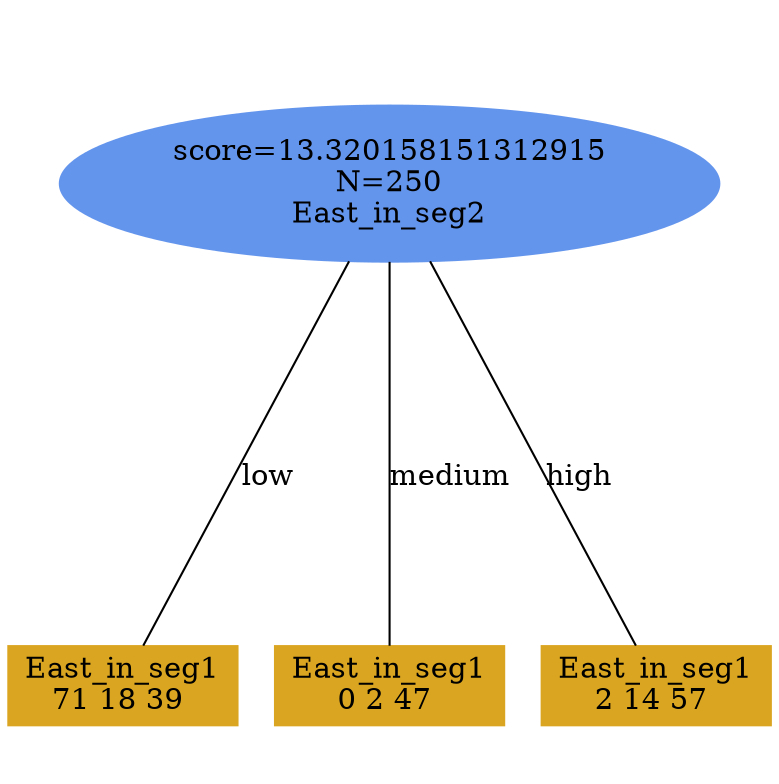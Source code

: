 digraph "DD" {
size = "7.5,10"
ratio=1.0;
center = true;
edge [dir = none];
{ rank = same; node [shape=ellipse, style=filled, color=cornflowerblue];"2611" [label="score=13.320158151312915\nN=250\nEast_in_seg2"];}
{ rank = same; node [shape=box, style=filled, color=goldenrod];"2612" [label="East_in_seg1\n71 18 39 "];}
{ rank = same; node [shape=box, style=filled, color=goldenrod];"2613" [label="East_in_seg1\n0 2 47 "];}
{ rank = same; node [shape=box, style=filled, color=goldenrod];"2614" [label="East_in_seg1\n2 14 57 "];}
"2611" -> "2612" [label = "low"];
"2611" -> "2613" [label = "medium"];
"2611" -> "2614" [label = "high"];

}